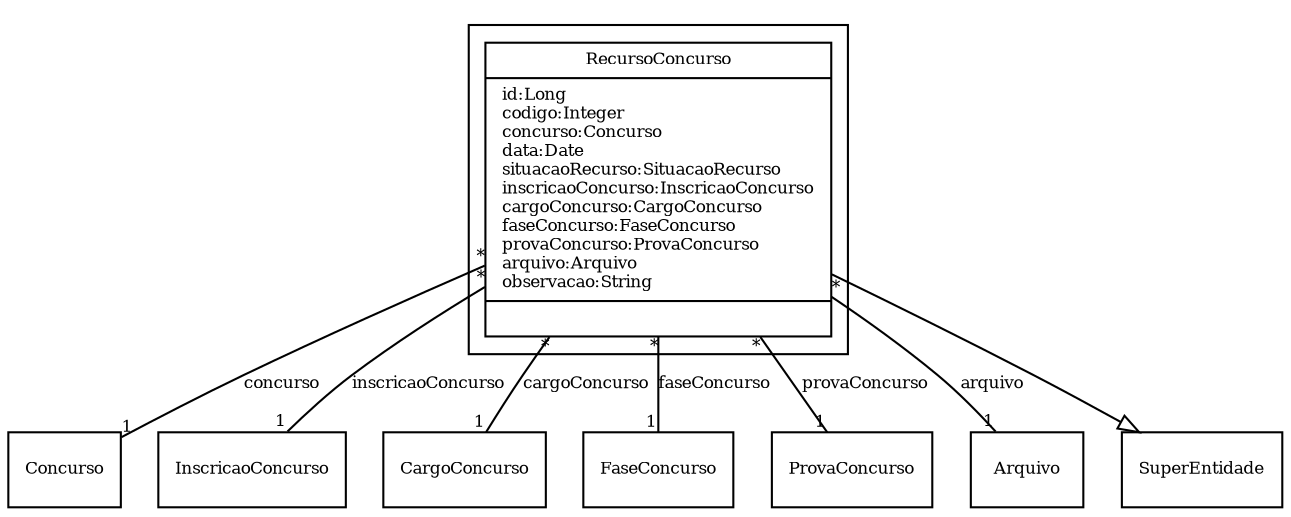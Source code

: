 digraph G{
fontname = "Times-Roman"
fontsize = 8

node [
        fontname = "Times-Roman"
        fontsize = 8
        shape = "record"
]

edge [
        fontname = "Times-Roman"
        fontsize = 8
]

subgraph clusterRECURSO_CONCURSO
{
RecursoConcurso [label = "{RecursoConcurso|id:Long\lcodigo:Integer\lconcurso:Concurso\ldata:Date\lsituacaoRecurso:SituacaoRecurso\linscricaoConcurso:InscricaoConcurso\lcargoConcurso:CargoConcurso\lfaseConcurso:FaseConcurso\lprovaConcurso:ProvaConcurso\larquivo:Arquivo\lobservacao:String\l|\l}"]
}
edge [arrowhead = "none" headlabel = "1" taillabel = "*"] RecursoConcurso -> Concurso [label = "concurso"]
edge [arrowhead = "none" headlabel = "1" taillabel = "*"] RecursoConcurso -> InscricaoConcurso [label = "inscricaoConcurso"]
edge [arrowhead = "none" headlabel = "1" taillabel = "*"] RecursoConcurso -> CargoConcurso [label = "cargoConcurso"]
edge [arrowhead = "none" headlabel = "1" taillabel = "*"] RecursoConcurso -> FaseConcurso [label = "faseConcurso"]
edge [arrowhead = "none" headlabel = "1" taillabel = "*"] RecursoConcurso -> ProvaConcurso [label = "provaConcurso"]
edge [arrowhead = "none" headlabel = "1" taillabel = "*"] RecursoConcurso -> Arquivo [label = "arquivo"]
edge [ arrowhead = "empty" headlabel = "" taillabel = ""] RecursoConcurso -> SuperEntidade
}
